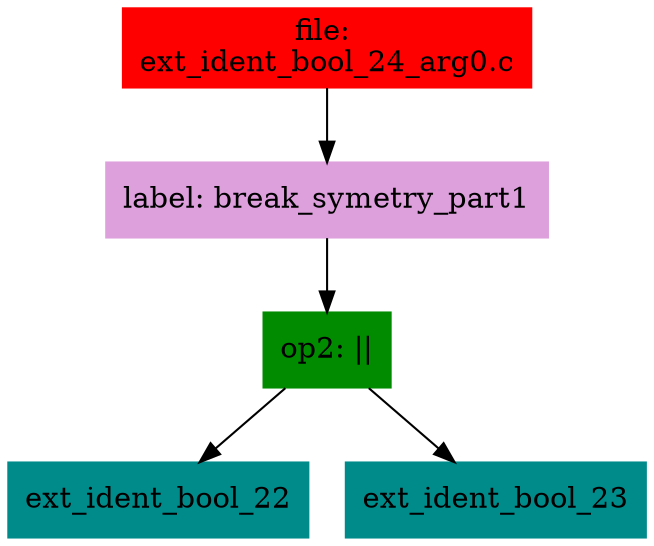 digraph G {
node [shape=box]

0 [label="file: 
ext_ident_bool_24_arg0.c",color=red, style=filled]
1 [label="label: break_symetry_part1",color=plum, style=filled]
0 -> 1
2 [label="op2: ||",color=green4, style=filled]
1 -> 2
3 [label="ext_ident_bool_22",color=cyan4, style=filled]
2 -> 3
10 [label="ext_ident_bool_23",color=cyan4, style=filled]
2 -> 10


}

